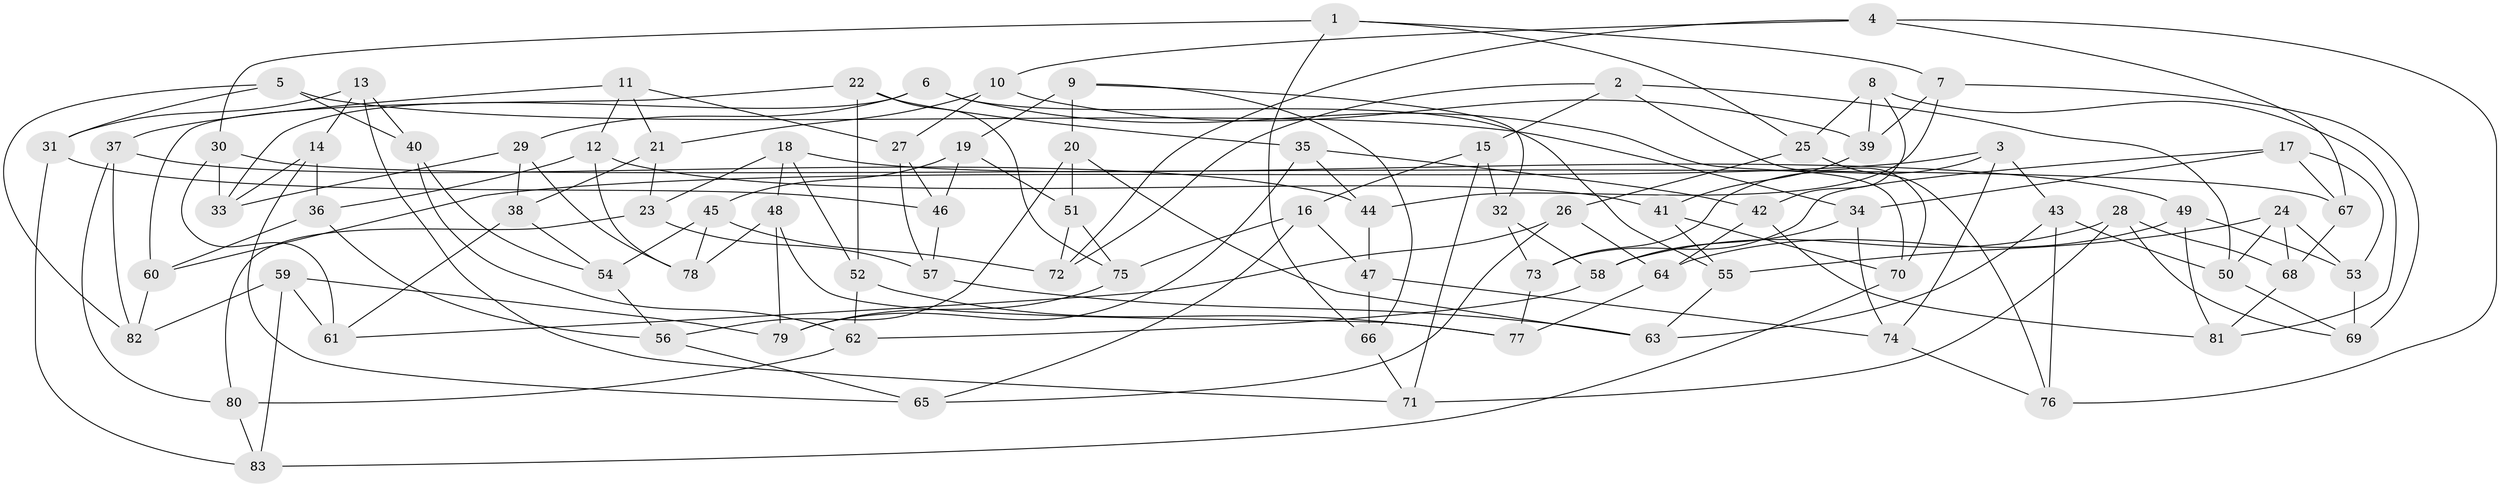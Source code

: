 // coarse degree distribution, {6: 0.5294117647058824, 4: 0.35294117647058826, 5: 0.09803921568627451, 3: 0.0196078431372549}
// Generated by graph-tools (version 1.1) at 2025/42/03/06/25 10:42:24]
// undirected, 83 vertices, 166 edges
graph export_dot {
graph [start="1"]
  node [color=gray90,style=filled];
  1;
  2;
  3;
  4;
  5;
  6;
  7;
  8;
  9;
  10;
  11;
  12;
  13;
  14;
  15;
  16;
  17;
  18;
  19;
  20;
  21;
  22;
  23;
  24;
  25;
  26;
  27;
  28;
  29;
  30;
  31;
  32;
  33;
  34;
  35;
  36;
  37;
  38;
  39;
  40;
  41;
  42;
  43;
  44;
  45;
  46;
  47;
  48;
  49;
  50;
  51;
  52;
  53;
  54;
  55;
  56;
  57;
  58;
  59;
  60;
  61;
  62;
  63;
  64;
  65;
  66;
  67;
  68;
  69;
  70;
  71;
  72;
  73;
  74;
  75;
  76;
  77;
  78;
  79;
  80;
  81;
  82;
  83;
  1 -- 7;
  1 -- 25;
  1 -- 30;
  1 -- 66;
  2 -- 72;
  2 -- 15;
  2 -- 50;
  2 -- 70;
  3 -- 43;
  3 -- 73;
  3 -- 74;
  3 -- 60;
  4 -- 76;
  4 -- 67;
  4 -- 10;
  4 -- 72;
  5 -- 40;
  5 -- 82;
  5 -- 31;
  5 -- 34;
  6 -- 55;
  6 -- 29;
  6 -- 70;
  6 -- 33;
  7 -- 69;
  7 -- 44;
  7 -- 39;
  8 -- 81;
  8 -- 39;
  8 -- 25;
  8 -- 42;
  9 -- 20;
  9 -- 66;
  9 -- 19;
  9 -- 32;
  10 -- 27;
  10 -- 39;
  10 -- 21;
  11 -- 12;
  11 -- 27;
  11 -- 37;
  11 -- 21;
  12 -- 78;
  12 -- 36;
  12 -- 41;
  13 -- 31;
  13 -- 14;
  13 -- 71;
  13 -- 40;
  14 -- 65;
  14 -- 36;
  14 -- 33;
  15 -- 71;
  15 -- 16;
  15 -- 32;
  16 -- 65;
  16 -- 47;
  16 -- 75;
  17 -- 53;
  17 -- 67;
  17 -- 73;
  17 -- 34;
  18 -- 48;
  18 -- 52;
  18 -- 49;
  18 -- 23;
  19 -- 45;
  19 -- 46;
  19 -- 51;
  20 -- 63;
  20 -- 56;
  20 -- 51;
  21 -- 23;
  21 -- 38;
  22 -- 35;
  22 -- 60;
  22 -- 52;
  22 -- 75;
  23 -- 57;
  23 -- 80;
  24 -- 50;
  24 -- 55;
  24 -- 53;
  24 -- 68;
  25 -- 26;
  25 -- 76;
  26 -- 64;
  26 -- 65;
  26 -- 61;
  27 -- 46;
  27 -- 57;
  28 -- 68;
  28 -- 71;
  28 -- 58;
  28 -- 69;
  29 -- 33;
  29 -- 78;
  29 -- 38;
  30 -- 33;
  30 -- 67;
  30 -- 61;
  31 -- 83;
  31 -- 46;
  32 -- 58;
  32 -- 73;
  34 -- 74;
  34 -- 58;
  35 -- 79;
  35 -- 44;
  35 -- 42;
  36 -- 56;
  36 -- 60;
  37 -- 82;
  37 -- 44;
  37 -- 80;
  38 -- 61;
  38 -- 54;
  39 -- 41;
  40 -- 54;
  40 -- 62;
  41 -- 70;
  41 -- 55;
  42 -- 81;
  42 -- 64;
  43 -- 76;
  43 -- 63;
  43 -- 50;
  44 -- 47;
  45 -- 72;
  45 -- 78;
  45 -- 54;
  46 -- 57;
  47 -- 66;
  47 -- 74;
  48 -- 77;
  48 -- 78;
  48 -- 79;
  49 -- 81;
  49 -- 64;
  49 -- 53;
  50 -- 69;
  51 -- 72;
  51 -- 75;
  52 -- 62;
  52 -- 77;
  53 -- 69;
  54 -- 56;
  55 -- 63;
  56 -- 65;
  57 -- 63;
  58 -- 62;
  59 -- 79;
  59 -- 61;
  59 -- 82;
  59 -- 83;
  60 -- 82;
  62 -- 80;
  64 -- 77;
  66 -- 71;
  67 -- 68;
  68 -- 81;
  70 -- 83;
  73 -- 77;
  74 -- 76;
  75 -- 79;
  80 -- 83;
}
